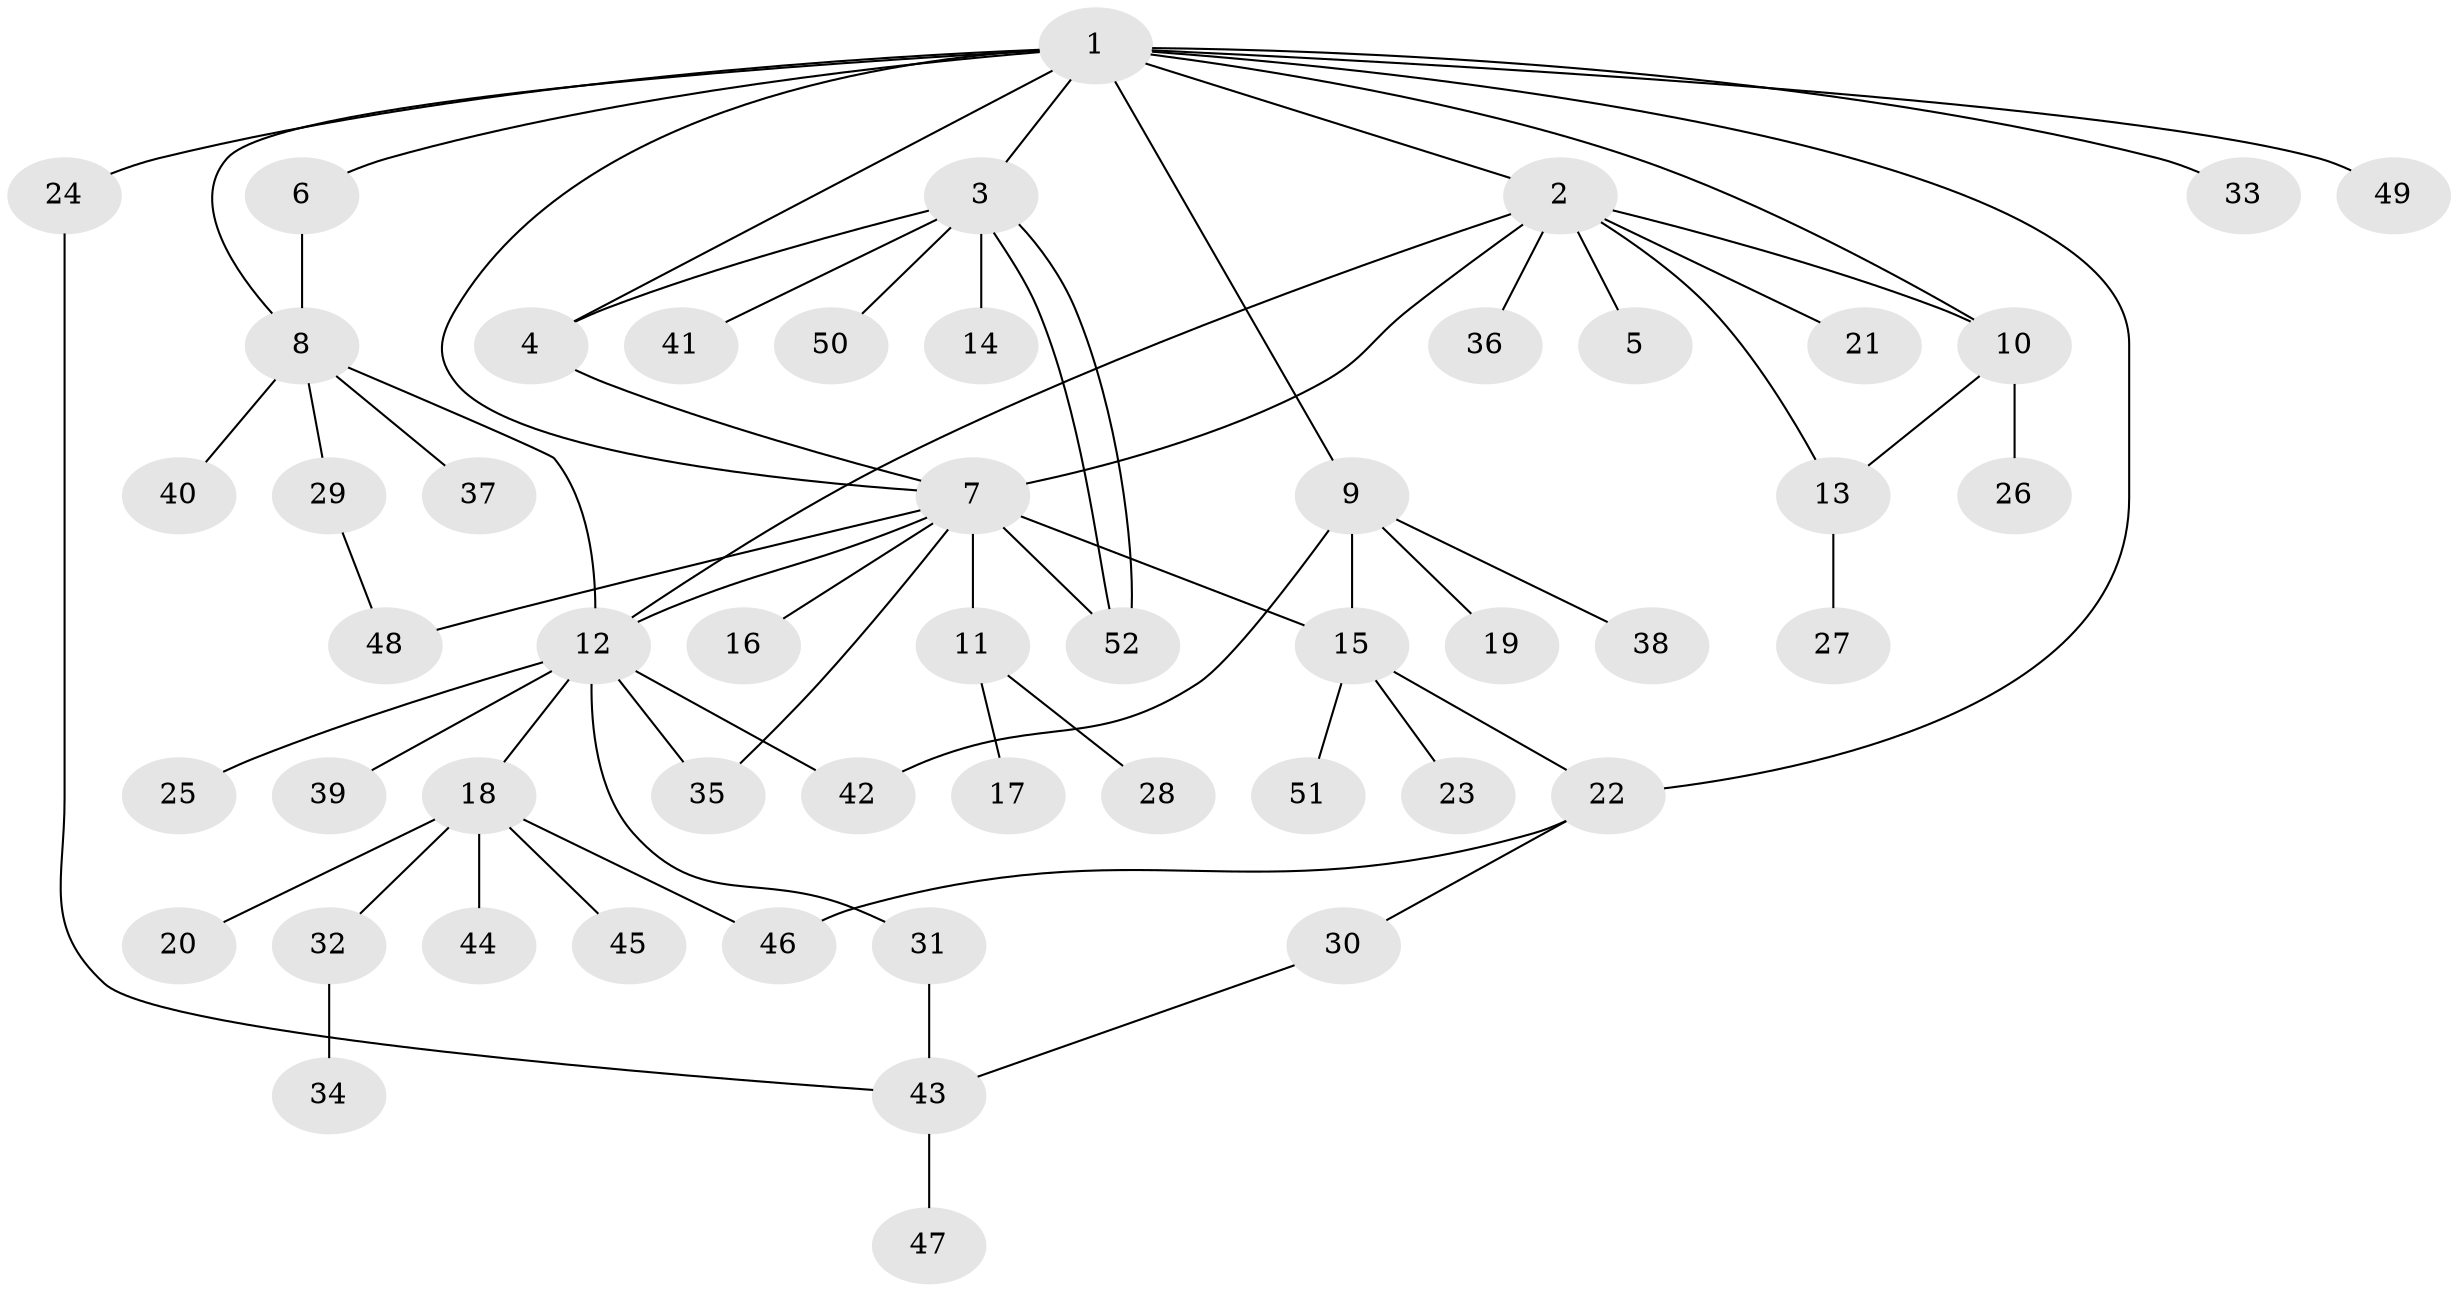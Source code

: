 // coarse degree distribution, {13: 0.02631578947368421, 6: 0.05263157894736842, 3: 0.05263157894736842, 1: 0.5, 2: 0.15789473684210525, 10: 0.02631578947368421, 5: 0.05263157894736842, 4: 0.10526315789473684, 8: 0.02631578947368421}
// Generated by graph-tools (version 1.1) at 2025/23/03/03/25 07:23:52]
// undirected, 52 vertices, 69 edges
graph export_dot {
graph [start="1"]
  node [color=gray90,style=filled];
  1;
  2;
  3;
  4;
  5;
  6;
  7;
  8;
  9;
  10;
  11;
  12;
  13;
  14;
  15;
  16;
  17;
  18;
  19;
  20;
  21;
  22;
  23;
  24;
  25;
  26;
  27;
  28;
  29;
  30;
  31;
  32;
  33;
  34;
  35;
  36;
  37;
  38;
  39;
  40;
  41;
  42;
  43;
  44;
  45;
  46;
  47;
  48;
  49;
  50;
  51;
  52;
  1 -- 2;
  1 -- 3;
  1 -- 4;
  1 -- 6;
  1 -- 7;
  1 -- 8;
  1 -- 9;
  1 -- 10;
  1 -- 22;
  1 -- 24;
  1 -- 33;
  1 -- 49;
  2 -- 5;
  2 -- 7;
  2 -- 10;
  2 -- 12;
  2 -- 13;
  2 -- 21;
  2 -- 36;
  3 -- 4;
  3 -- 14;
  3 -- 41;
  3 -- 50;
  3 -- 52;
  3 -- 52;
  4 -- 7;
  6 -- 8;
  7 -- 11;
  7 -- 12;
  7 -- 15;
  7 -- 16;
  7 -- 35;
  7 -- 48;
  7 -- 52;
  8 -- 12;
  8 -- 29;
  8 -- 37;
  8 -- 40;
  9 -- 15;
  9 -- 19;
  9 -- 38;
  9 -- 42;
  10 -- 13;
  10 -- 26;
  11 -- 17;
  11 -- 28;
  12 -- 18;
  12 -- 25;
  12 -- 31;
  12 -- 35;
  12 -- 39;
  12 -- 42;
  13 -- 27;
  15 -- 22;
  15 -- 23;
  15 -- 51;
  18 -- 20;
  18 -- 32;
  18 -- 44;
  18 -- 45;
  18 -- 46;
  22 -- 30;
  22 -- 46;
  24 -- 43;
  29 -- 48;
  30 -- 43;
  31 -- 43;
  32 -- 34;
  43 -- 47;
}
